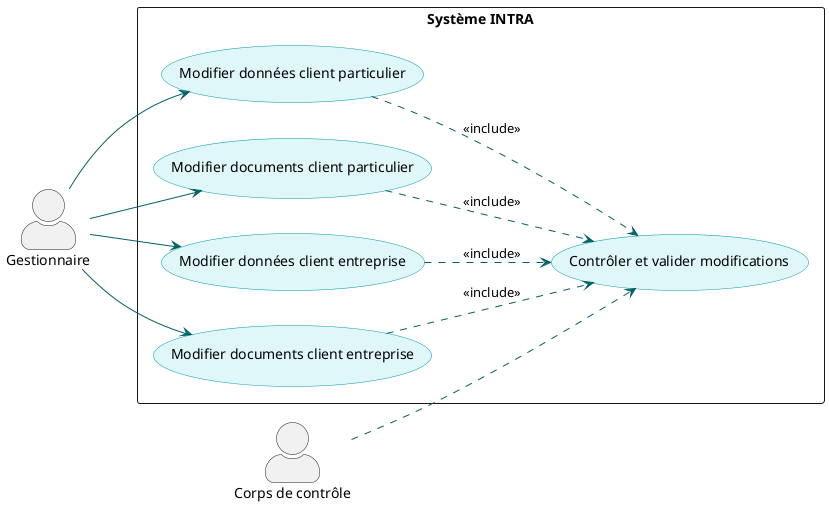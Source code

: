 @startuml ModificationClient
skinparam actorStyle awesome
skinparam usecase {
    BackgroundColor #E0F7FA
    BorderColor #0097A7
    ArrowColor #006064
}
skinparam packageStyle rectangle
left to right direction

actor "Gestionnaire" as Gestionnaire
actor "Corps de contrôle" as Controle

package "Système INTRA" as INTRA {
    usecase "Modifier données client particulier" as ModifPart
    usecase "Modifier documents client particulier" as ModifDocPart
    usecase "Modifier données client entreprise" as ModifEnt
    usecase "Modifier documents client entreprise" as ModifDocEnt
    usecase "Contrôler et valider modifications" as Validation
}

Gestionnaire --> ModifPart
Gestionnaire --> ModifDocPart
Gestionnaire --> ModifEnt
Gestionnaire --> ModifDocEnt

ModifPart ..> Validation : <<include>>
ModifDocPart ..> Validation : <<include>>
ModifEnt ..> Validation : <<include>>
ModifDocEnt ..> Validation : <<include>>

Controle ..> Validation

@enduml